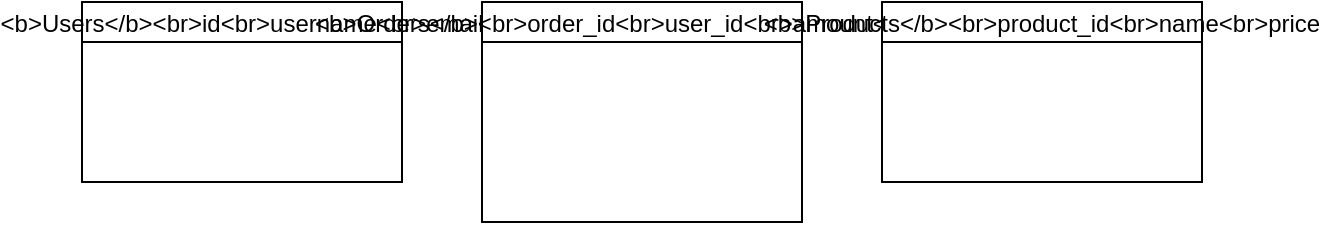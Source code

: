 <mxfile><diagram name="ERD"><mxGraphModel><root><mxCell id="0" /><mxCell id="1" parent="0" /><mxCell id="2" value="&lt;b&gt;Users&lt;/b&gt;&lt;br&gt;id&lt;br&gt;username&lt;br&gt;email" style="shape=swimlane;startSize=20;" vertex="1" parent="1"><mxGeometry x="40" y="40" width="160" height="90" as="geometry" /></mxCell><mxCell id="3" value="&lt;b&gt;Orders&lt;/b&gt;&lt;br&gt;order_id&lt;br&gt;user_id&lt;br&gt;amount&lt;br&gt;date" style="shape=swimlane;startSize=20;" vertex="1" parent="1"><mxGeometry x="240" y="40" width="160" height="110" as="geometry" /></mxCell><mxCell id="4" value="&lt;b&gt;Products&lt;/b&gt;&lt;br&gt;product_id&lt;br&gt;name&lt;br&gt;price" style="shape=swimlane;startSize=20;" vertex="1" parent="1"><mxGeometry x="440" y="40" width="160" height="90" as="geometry" /></mxCell></root></mxGraphModel></diagram></mxfile>
